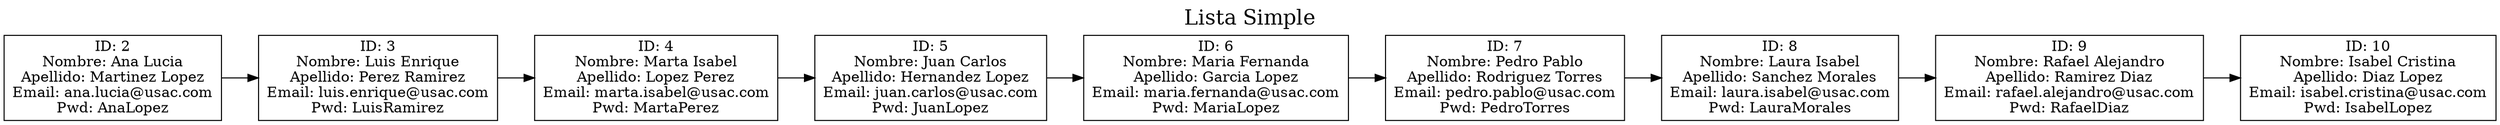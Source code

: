 digraph G {
  rankdir=LR;
  node [shape=record, height=.1];
  label="Lista Simple";
  labelloc=top;
  fontsize=20;
node0 [label="{ID: 2\nNombre: Ana Lucia\nApellido: Martinez Lopez\nEmail: ana.lucia@usac.com\nPwd: AnaLopez}"]
node1 [label="{ID: 3\nNombre: Luis Enrique\nApellido: Perez Ramirez\nEmail: luis.enrique@usac.com\nPwd: LuisRamirez}"]
node2 [label="{ID: 4\nNombre: Marta Isabel\nApellido: Lopez Perez\nEmail: marta.isabel@usac.com\nPwd: MartaPerez}"]
node3 [label="{ID: 5\nNombre: Juan Carlos\nApellido: Hernandez Lopez\nEmail: juan.carlos@usac.com\nPwd: JuanLopez}"]
node4 [label="{ID: 6\nNombre: Maria Fernanda\nApellido: Garcia Lopez\nEmail: maria.fernanda@usac.com\nPwd: MariaLopez}"]
node5 [label="{ID: 7\nNombre: Pedro Pablo\nApellido: Rodriguez Torres\nEmail: pedro.pablo@usac.com\nPwd: PedroTorres}"]
node6 [label="{ID: 8\nNombre: Laura Isabel\nApellido: Sanchez Morales\nEmail: laura.isabel@usac.com\nPwd: LauraMorales}"]
node7 [label="{ID: 9\nNombre: Rafael Alejandro\nApellido: Ramirez Diaz\nEmail: rafael.alejandro@usac.com\nPwd: RafaelDiaz}"]
node8 [label="{ID: 10\nNombre: Isabel Cristina\nApellido: Diaz Lopez\nEmail: isabel.cristina@usac.com\nPwd: IsabelLopez}"]
node0 -> node1;
node1 -> node2;
node2 -> node3;
node3 -> node4;
node4 -> node5;
node5 -> node6;
node6 -> node7;
node7 -> node8;
}